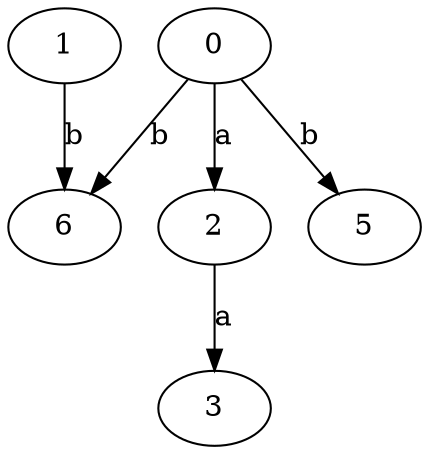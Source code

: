 strict digraph  {
1;
2;
3;
0;
5;
6;
1 -> 6  [label=b];
2 -> 3  [label=a];
0 -> 2  [label=a];
0 -> 5  [label=b];
0 -> 6  [label=b];
}

